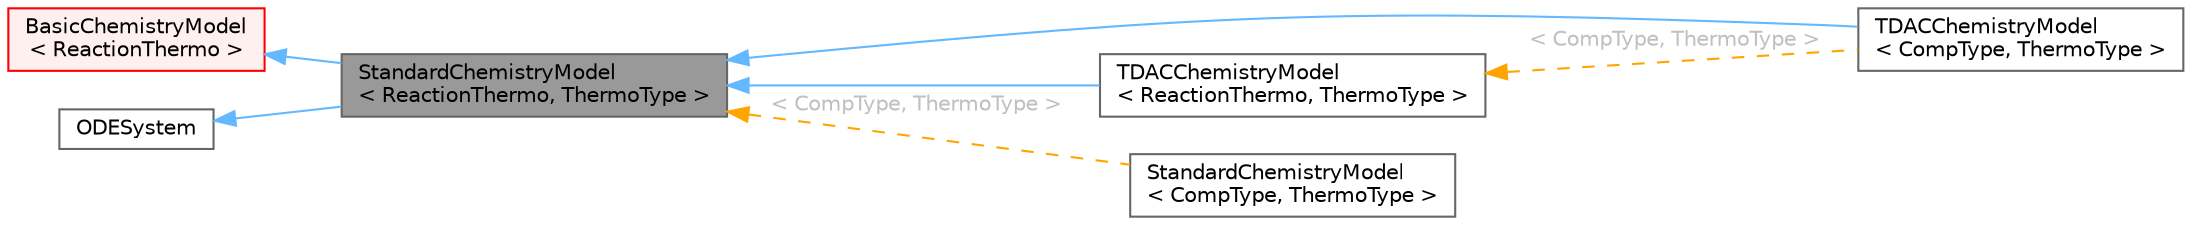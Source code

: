 digraph "StandardChemistryModel&lt; ReactionThermo, ThermoType &gt;"
{
 // LATEX_PDF_SIZE
  bgcolor="transparent";
  edge [fontname=Helvetica,fontsize=10,labelfontname=Helvetica,labelfontsize=10];
  node [fontname=Helvetica,fontsize=10,shape=box,height=0.2,width=0.4];
  rankdir="LR";
  Node1 [id="Node000001",label="StandardChemistryModel\l\< ReactionThermo, ThermoType \>",height=0.2,width=0.4,color="gray40", fillcolor="grey60", style="filled", fontcolor="black",tooltip="Extends base chemistry model by adding a thermo package, and ODE functions. Introduces chemistry equa..."];
  Node2 -> Node1 [id="edge1_Node000001_Node000002",dir="back",color="steelblue1",style="solid",tooltip=" "];
  Node2 [id="Node000002",label="BasicChemistryModel\l\< ReactionThermo \>",height=0.2,width=0.4,color="red", fillcolor="#FFF0F0", style="filled",URL="$classFoam_1_1BasicChemistryModel.html",tooltip="Basic chemistry model templated on thermodynamics."];
  Node13 -> Node1 [id="edge2_Node000001_Node000013",dir="back",color="steelblue1",style="solid",tooltip=" "];
  Node13 [id="Node000013",label="ODESystem",height=0.2,width=0.4,color="gray40", fillcolor="white", style="filled",URL="$classFoam_1_1ODESystem.html",tooltip="Abstract base class for the systems of ordinary differential equations."];
  Node1 -> Node14 [id="edge3_Node000001_Node000014",dir="back",color="steelblue1",style="solid",tooltip=" "];
  Node14 [id="Node000014",label="TDACChemistryModel\l\< CompType, ThermoType \>",height=0.2,width=0.4,color="gray40", fillcolor="white", style="filled",URL="$classFoam_1_1TDACChemistryModel.html",tooltip=" "];
  Node1 -> Node15 [id="edge4_Node000001_Node000015",dir="back",color="steelblue1",style="solid",tooltip=" "];
  Node15 [id="Node000015",label="TDACChemistryModel\l\< ReactionThermo, ThermoType \>",height=0.2,width=0.4,color="gray40", fillcolor="white", style="filled",URL="$classFoam_1_1TDACChemistryModel.html",tooltip="Extends StandardChemistryModel by adding the TDAC method."];
  Node15 -> Node14 [id="edge5_Node000015_Node000014",dir="back",color="orange",style="dashed",tooltip=" ",label=" \< CompType, ThermoType \>",fontcolor="grey" ];
  Node1 -> Node16 [id="edge6_Node000001_Node000016",dir="back",color="orange",style="dashed",tooltip=" ",label=" \< CompType, ThermoType \>",fontcolor="grey" ];
  Node16 [id="Node000016",label="StandardChemistryModel\l\< CompType, ThermoType \>",height=0.2,width=0.4,color="gray40", fillcolor="white", style="filled",URL="$classFoam_1_1StandardChemistryModel.html",tooltip=" "];
}
